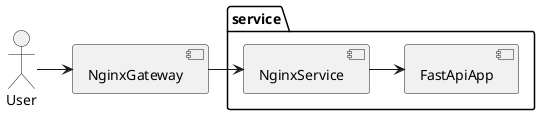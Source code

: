@startuml
actor User
component NginxGateway

package "service" {
component NginxService
component FastApiApp
}

User -> NginxGateway
NginxGateway -> NginxService
NginxService -> FastApiApp
@enduml
